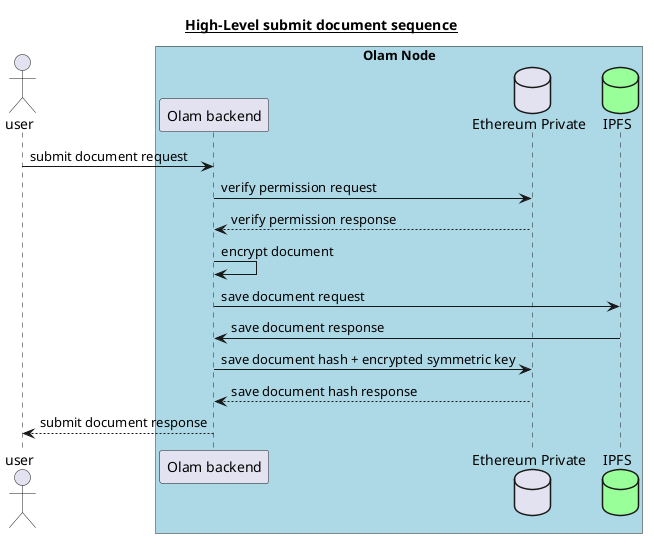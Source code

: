 
@startuml

title __High-Level submit document sequence__

actor user
box "Olam Node" #LightBlue
participant "Olam backend"
database "Ethereum Private"
database "IPFS" #99FF99
end box

user -> "Olam backend" : submit document request
"Olam backend" -> "Ethereum Private" : verify permission request
"Ethereum Private" --> "Olam backend" : verify permission response
"Olam backend" -> "Olam backend" : encrypt document
"Olam backend" -> "IPFS" : save document request
"IPFS" -> "Olam backend" : save document response
"Olam backend" -> "Ethereum Private" : save document hash + encrypted symmetric key
"Ethereum Private" --> "Olam backend" : save document hash response
"Olam backend" --> user : submit document response

@enduml




